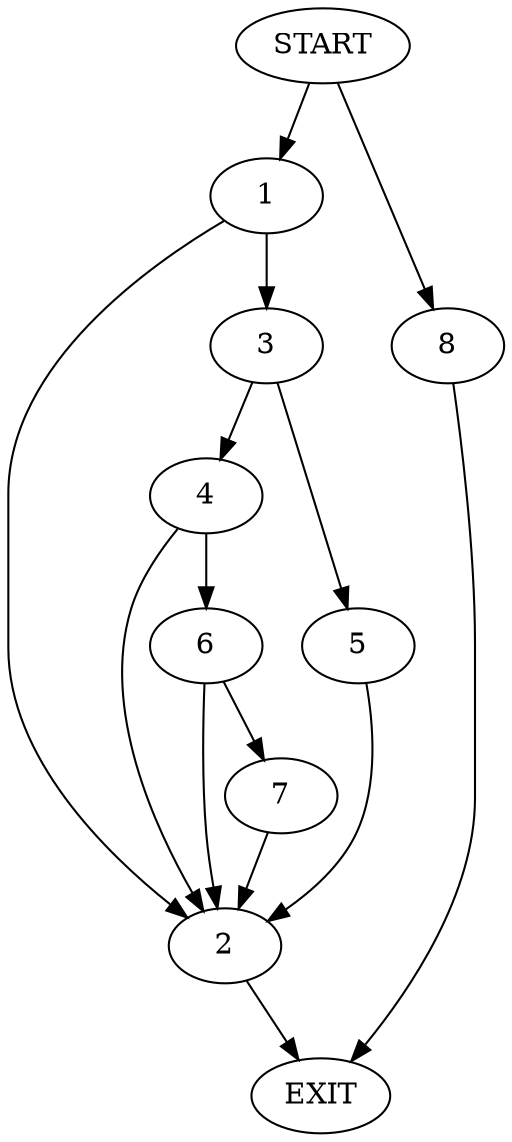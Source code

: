 digraph {
0 [label="START"]
9 [label="EXIT"]
0 -> 1
1 -> 2
1 -> 3
3 -> 4
3 -> 5
2 -> 9
5 -> 2
4 -> 6
4 -> 2
6 -> 7
6 -> 2
7 -> 2
0 -> 8
8 -> 9
}
